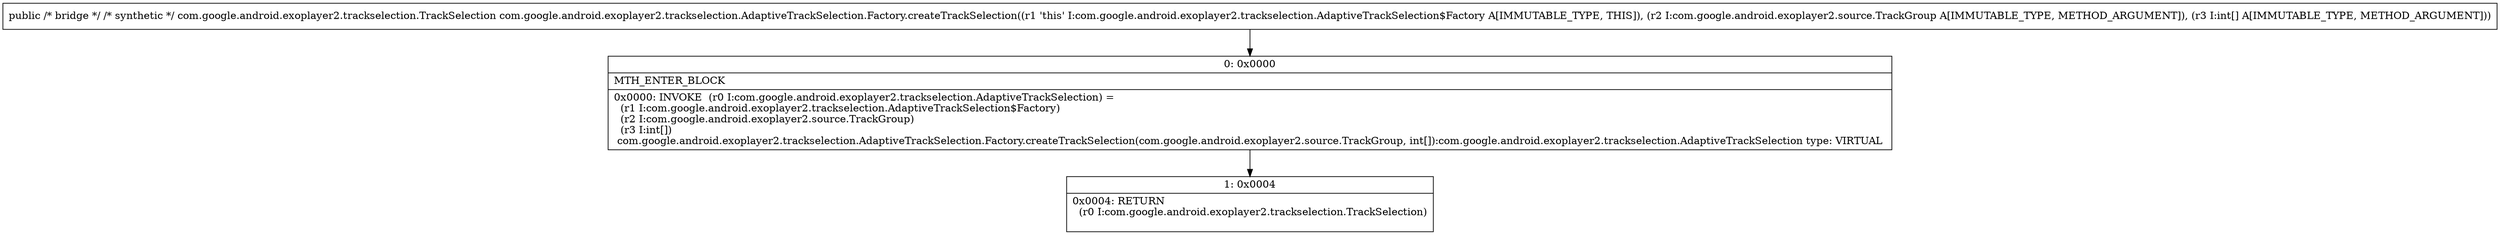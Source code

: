 digraph "CFG forcom.google.android.exoplayer2.trackselection.AdaptiveTrackSelection.Factory.createTrackSelection(Lcom\/google\/android\/exoplayer2\/source\/TrackGroup;[I)Lcom\/google\/android\/exoplayer2\/trackselection\/TrackSelection;" {
Node_0 [shape=record,label="{0\:\ 0x0000|MTH_ENTER_BLOCK\l|0x0000: INVOKE  (r0 I:com.google.android.exoplayer2.trackselection.AdaptiveTrackSelection) = \l  (r1 I:com.google.android.exoplayer2.trackselection.AdaptiveTrackSelection$Factory)\l  (r2 I:com.google.android.exoplayer2.source.TrackGroup)\l  (r3 I:int[])\l com.google.android.exoplayer2.trackselection.AdaptiveTrackSelection.Factory.createTrackSelection(com.google.android.exoplayer2.source.TrackGroup, int[]):com.google.android.exoplayer2.trackselection.AdaptiveTrackSelection type: VIRTUAL \l}"];
Node_1 [shape=record,label="{1\:\ 0x0004|0x0004: RETURN  \l  (r0 I:com.google.android.exoplayer2.trackselection.TrackSelection)\l \l}"];
MethodNode[shape=record,label="{public \/* bridge *\/ \/* synthetic *\/ com.google.android.exoplayer2.trackselection.TrackSelection com.google.android.exoplayer2.trackselection.AdaptiveTrackSelection.Factory.createTrackSelection((r1 'this' I:com.google.android.exoplayer2.trackselection.AdaptiveTrackSelection$Factory A[IMMUTABLE_TYPE, THIS]), (r2 I:com.google.android.exoplayer2.source.TrackGroup A[IMMUTABLE_TYPE, METHOD_ARGUMENT]), (r3 I:int[] A[IMMUTABLE_TYPE, METHOD_ARGUMENT])) }"];
MethodNode -> Node_0;
Node_0 -> Node_1;
}

